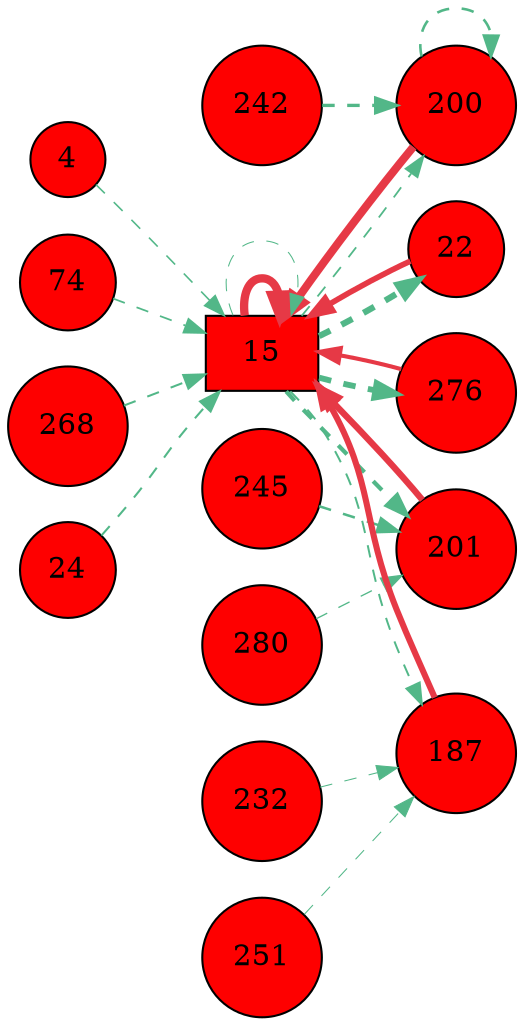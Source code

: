 digraph G{
rankdir=LR;
4 [style=filled, shape=circle, fillcolor="#fe0000", label="4"];
200 [style=filled, shape=circle, fillcolor="#fe0000", label="200"];
201 [style=filled, shape=circle, fillcolor="#fe0000", label="201"];
74 [style=filled, shape=circle, fillcolor="#fe0000", label="74"];
232 [style=filled, shape=circle, fillcolor="#fe0000", label="232"];
268 [style=filled, shape=circle, fillcolor="#fe0000", label="268"];
15 [style=filled, shape=box, fillcolor="#fe0000", label="15"];
251 [style=filled, shape=circle, fillcolor="#fe0000", label="251"];
242 [style=filled, shape=circle, fillcolor="#fe0000", label="242"];
276 [style=filled, shape=circle, fillcolor="#fe0000", label="276"];
245 [style=filled, shape=circle, fillcolor="#fe0000", label="245"];
22 [style=filled, shape=circle, fillcolor="#fe0000", label="22"];
280 [style=filled, shape=circle, fillcolor="#fe0000", label="280"];
24 [style=filled, shape=circle, fillcolor="#fe0000", label="24"];
187 [style=filled, shape=circle, fillcolor="#fe0000", label="187"];
15 -> 15 [color="#e63946",penwidth=4.00];
200 -> 15 [color="#e63946",penwidth=3.86];
201 -> 15 [color="#e63946",penwidth=3.07];
187 -> 15 [color="#e63946",penwidth=2.93];
22 -> 15 [color="#e63946",penwidth=2.73];
276 -> 15 [color="#e63946",penwidth=1.98];
242 -> 200 [color="#52b788",style=dashed,penwidth=1.58];
200 -> 200 [color="#52b788",style=dashed,penwidth=1.25];
15 -> 200 [color="#52b788",style=dashed,penwidth=0.86];
15 -> 201 [color="#52b788",style=dashed,penwidth=2.04];
245 -> 201 [color="#52b788",style=dashed,penwidth=1.22];
280 -> 201 [color="#52b788",style=dashed,penwidth=0.63];
24 -> 15 [color="#52b788",style=dashed,penwidth=0.99];
268 -> 15 [color="#52b788",style=dashed,penwidth=0.98];
74 -> 15 [color="#52b788",style=dashed,penwidth=0.84];
4 -> 15 [color="#52b788",style=dashed,penwidth=0.76];
15 -> 15 [color="#52b788",style=dashed,penwidth=0.50];
15 -> 276 [color="#52b788",style=dashed,penwidth=2.83];
15 -> 22 [color="#52b788",style=dashed,penwidth=3.00];
15 -> 187 [color="#52b788",style=dashed,penwidth=0.95];
232 -> 187 [color="#52b788",style=dashed,penwidth=0.50];
251 -> 187 [color="#52b788",style=dashed,penwidth=0.50];
}